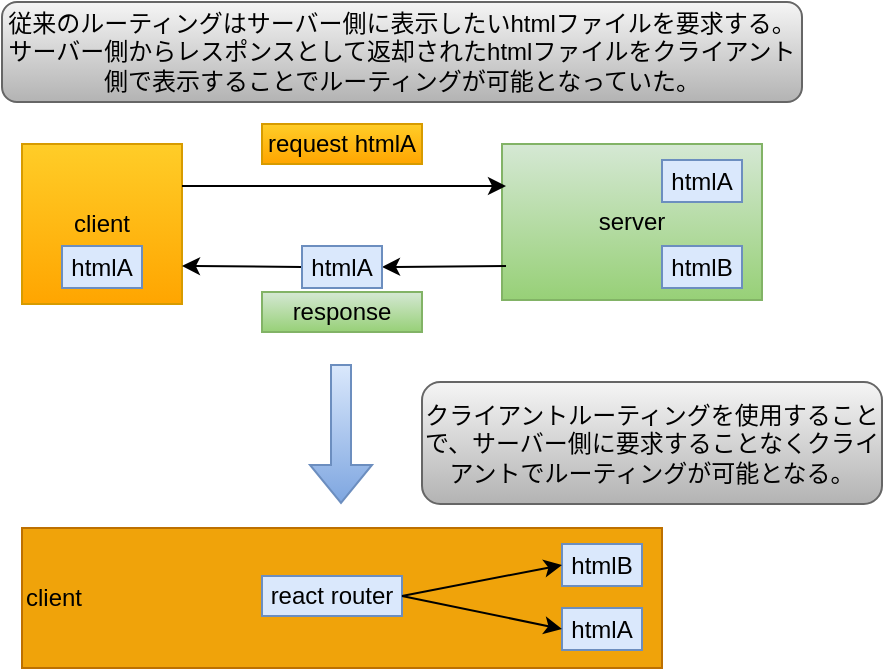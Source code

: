 <mxfile version="21.6.5" type="github">
  <diagram name="ページ1" id="evtcaWBP8OYFKTlTAZbP">
    <mxGraphModel dx="989" dy="543" grid="1" gridSize="10" guides="1" tooltips="1" connect="1" arrows="1" fold="1" page="1" pageScale="1" pageWidth="827" pageHeight="1169" math="0" shadow="0">
      <root>
        <mxCell id="0" />
        <mxCell id="1" parent="0" />
        <mxCell id="PUkK0NK9VKDo0lAi8TPs-18" value="server" style="rounded=0;whiteSpace=wrap;html=1;fillColor=#d5e8d4;strokeColor=#82b366;gradientColor=#97d077;" vertex="1" parent="1">
          <mxGeometry x="320" y="81" width="130" height="78" as="geometry" />
        </mxCell>
        <mxCell id="PUkK0NK9VKDo0lAi8TPs-7" value="client" style="rounded=0;whiteSpace=wrap;html=1;fillColor=#f0a30a;strokeColor=#BD7000;fontColor=#000000;align=left;" vertex="1" parent="1">
          <mxGeometry x="80" y="273" width="320" height="70" as="geometry" />
        </mxCell>
        <mxCell id="B7eDutE1PbLxvP0TGH9O-1" value="client" style="whiteSpace=wrap;html=1;aspect=fixed;fillColor=#ffcd28;gradientColor=#ffa500;strokeColor=#d79b00;" parent="1" vertex="1">
          <mxGeometry x="80" y="81" width="80" height="80" as="geometry" />
        </mxCell>
        <mxCell id="B7eDutE1PbLxvP0TGH9O-4" value="" style="endArrow=classic;html=1;rounded=0;exitX=1;exitY=0.25;exitDx=0;exitDy=0;entryX=0;entryY=0.25;entryDx=0;entryDy=0;" parent="1" edge="1">
          <mxGeometry width="50" height="50" relative="1" as="geometry">
            <mxPoint x="160" y="102" as="sourcePoint" />
            <mxPoint x="322" y="102" as="targetPoint" />
          </mxGeometry>
        </mxCell>
        <mxCell id="B7eDutE1PbLxvP0TGH9O-5" value="" style="endArrow=classic;html=1;rounded=0;entryX=1;entryY=0.75;entryDx=0;entryDy=0;exitX=0;exitY=0.5;exitDx=0;exitDy=0;" parent="1" edge="1" source="PUkK0NK9VKDo0lAi8TPs-3">
          <mxGeometry width="50" height="50" relative="1" as="geometry">
            <mxPoint x="210" y="142" as="sourcePoint" />
            <mxPoint x="160" y="142" as="targetPoint" />
          </mxGeometry>
        </mxCell>
        <mxCell id="B7eDutE1PbLxvP0TGH9O-8" value="request htmlA" style="rounded=0;whiteSpace=wrap;html=1;fillColor=#ffcd28;gradientColor=#ffa500;strokeColor=#d79b00;" parent="1" vertex="1">
          <mxGeometry x="200" y="71" width="80" height="20" as="geometry" />
        </mxCell>
        <mxCell id="B7eDutE1PbLxvP0TGH9O-9" value="response" style="rounded=0;whiteSpace=wrap;html=1;fillColor=#d5e8d4;gradientColor=#97d077;strokeColor=#82b366;" parent="1" vertex="1">
          <mxGeometry x="200" y="155" width="80" height="20" as="geometry" />
        </mxCell>
        <mxCell id="B7eDutE1PbLxvP0TGH9O-12" value="" style="shape=flexArrow;endArrow=classic;html=1;rounded=0;fillColor=#dae8fc;gradientColor=#7ea6e0;strokeColor=#6c8ebf;" parent="1" edge="1">
          <mxGeometry width="50" height="50" relative="1" as="geometry">
            <mxPoint x="239.5" y="191" as="sourcePoint" />
            <mxPoint x="239.5" y="261" as="targetPoint" />
          </mxGeometry>
        </mxCell>
        <mxCell id="B7eDutE1PbLxvP0TGH9O-17" value="クライアントルーティングを使用することで、サーバー側に要求することなくクライアントでルーティングが可能となる。" style="rounded=1;whiteSpace=wrap;html=1;fillColor=#f5f5f5;strokeColor=#666666;gradientColor=#b3b3b3;" parent="1" vertex="1">
          <mxGeometry x="280" y="200" width="230" height="61" as="geometry" />
        </mxCell>
        <mxCell id="B7eDutE1PbLxvP0TGH9O-18" value="従来のルーティングはサーバー側に表示したいhtmlファイルを要求する。サーバー側からレスポンスとして返却されたhtmlファイルをクライアント側で表示することでルーティングが可能となっていた。" style="rounded=1;whiteSpace=wrap;html=1;fillColor=#f5f5f5;strokeColor=#666666;gradientColor=#b3b3b3;" parent="1" vertex="1">
          <mxGeometry x="70" y="10" width="400" height="50" as="geometry" />
        </mxCell>
        <mxCell id="PUkK0NK9VKDo0lAi8TPs-1" value="htmlA" style="rounded=0;whiteSpace=wrap;html=1;fillColor=#dae8fc;strokeColor=#6c8ebf;" vertex="1" parent="1">
          <mxGeometry x="350" y="313" width="40" height="21" as="geometry" />
        </mxCell>
        <mxCell id="PUkK0NK9VKDo0lAi8TPs-4" value="" style="endArrow=classic;html=1;rounded=0;exitX=0;exitY=0.75;exitDx=0;exitDy=0;entryX=1;entryY=0.5;entryDx=0;entryDy=0;" edge="1" parent="1" target="PUkK0NK9VKDo0lAi8TPs-3">
          <mxGeometry width="50" height="50" relative="1" as="geometry">
            <mxPoint x="322" y="142" as="sourcePoint" />
            <mxPoint x="260" y="140" as="targetPoint" />
          </mxGeometry>
        </mxCell>
        <mxCell id="PUkK0NK9VKDo0lAi8TPs-2" value="htmlB" style="rounded=0;whiteSpace=wrap;html=1;fillColor=#dae8fc;strokeColor=#6c8ebf;" vertex="1" parent="1">
          <mxGeometry x="350" y="281" width="40" height="21" as="geometry" />
        </mxCell>
        <mxCell id="PUkK0NK9VKDo0lAi8TPs-3" value="htmlA" style="rounded=0;whiteSpace=wrap;html=1;fillColor=#dae8fc;strokeColor=#6c8ebf;" vertex="1" parent="1">
          <mxGeometry x="220" y="132" width="40" height="21" as="geometry" />
        </mxCell>
        <mxCell id="PUkK0NK9VKDo0lAi8TPs-6" value="htmlA" style="rounded=0;whiteSpace=wrap;html=1;fillColor=#dae8fc;strokeColor=#6c8ebf;" vertex="1" parent="1">
          <mxGeometry x="100" y="132" width="40" height="21" as="geometry" />
        </mxCell>
        <mxCell id="PUkK0NK9VKDo0lAi8TPs-9" value="react router" style="rounded=0;whiteSpace=wrap;html=1;fillColor=#dae8fc;strokeColor=#6c8ebf;" vertex="1" parent="1">
          <mxGeometry x="200" y="297" width="70" height="20" as="geometry" />
        </mxCell>
        <mxCell id="PUkK0NK9VKDo0lAi8TPs-12" value="" style="endArrow=classic;html=1;rounded=0;exitX=1;exitY=0.5;exitDx=0;exitDy=0;entryX=0;entryY=0.5;entryDx=0;entryDy=0;" edge="1" parent="1" source="PUkK0NK9VKDo0lAi8TPs-9" target="PUkK0NK9VKDo0lAi8TPs-2">
          <mxGeometry width="50" height="50" relative="1" as="geometry">
            <mxPoint x="320" y="260" as="sourcePoint" />
            <mxPoint x="390" y="180" as="targetPoint" />
          </mxGeometry>
        </mxCell>
        <mxCell id="PUkK0NK9VKDo0lAi8TPs-13" value="" style="endArrow=classic;html=1;rounded=0;entryX=0;entryY=0.5;entryDx=0;entryDy=0;exitX=1;exitY=0.5;exitDx=0;exitDy=0;" edge="1" parent="1" source="PUkK0NK9VKDo0lAi8TPs-9" target="PUkK0NK9VKDo0lAi8TPs-1">
          <mxGeometry width="50" height="50" relative="1" as="geometry">
            <mxPoint x="270" y="320" as="sourcePoint" />
            <mxPoint x="360" y="310" as="targetPoint" />
          </mxGeometry>
        </mxCell>
        <mxCell id="PUkK0NK9VKDo0lAi8TPs-14" value="htmlA" style="rounded=0;whiteSpace=wrap;html=1;fillColor=#dae8fc;strokeColor=#6c8ebf;" vertex="1" parent="1">
          <mxGeometry x="400" y="89" width="40" height="21" as="geometry" />
        </mxCell>
        <mxCell id="PUkK0NK9VKDo0lAi8TPs-15" value="htmlB" style="rounded=0;whiteSpace=wrap;html=1;fillColor=#dae8fc;strokeColor=#6c8ebf;" vertex="1" parent="1">
          <mxGeometry x="400" y="132" width="40" height="21" as="geometry" />
        </mxCell>
      </root>
    </mxGraphModel>
  </diagram>
</mxfile>
